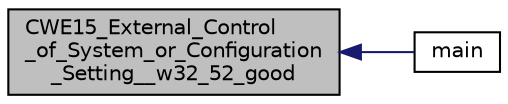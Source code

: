 digraph "CWE15_External_Control_of_System_or_Configuration_Setting__w32_52_good"
{
  edge [fontname="Helvetica",fontsize="10",labelfontname="Helvetica",labelfontsize="10"];
  node [fontname="Helvetica",fontsize="10",shape=record];
  rankdir="LR";
  Node185 [label="CWE15_External_Control\l_of_System_or_Configuration\l_Setting__w32_52_good",height=0.2,width=0.4,color="black", fillcolor="grey75", style="filled", fontcolor="black"];
  Node185 -> Node186 [dir="back",color="midnightblue",fontsize="10",style="solid",fontname="Helvetica"];
  Node186 [label="main",height=0.2,width=0.4,color="black", fillcolor="white", style="filled",URL="$main_8cpp.html#a0ddf1224851353fc92bfbff6f499fa97"];
}
